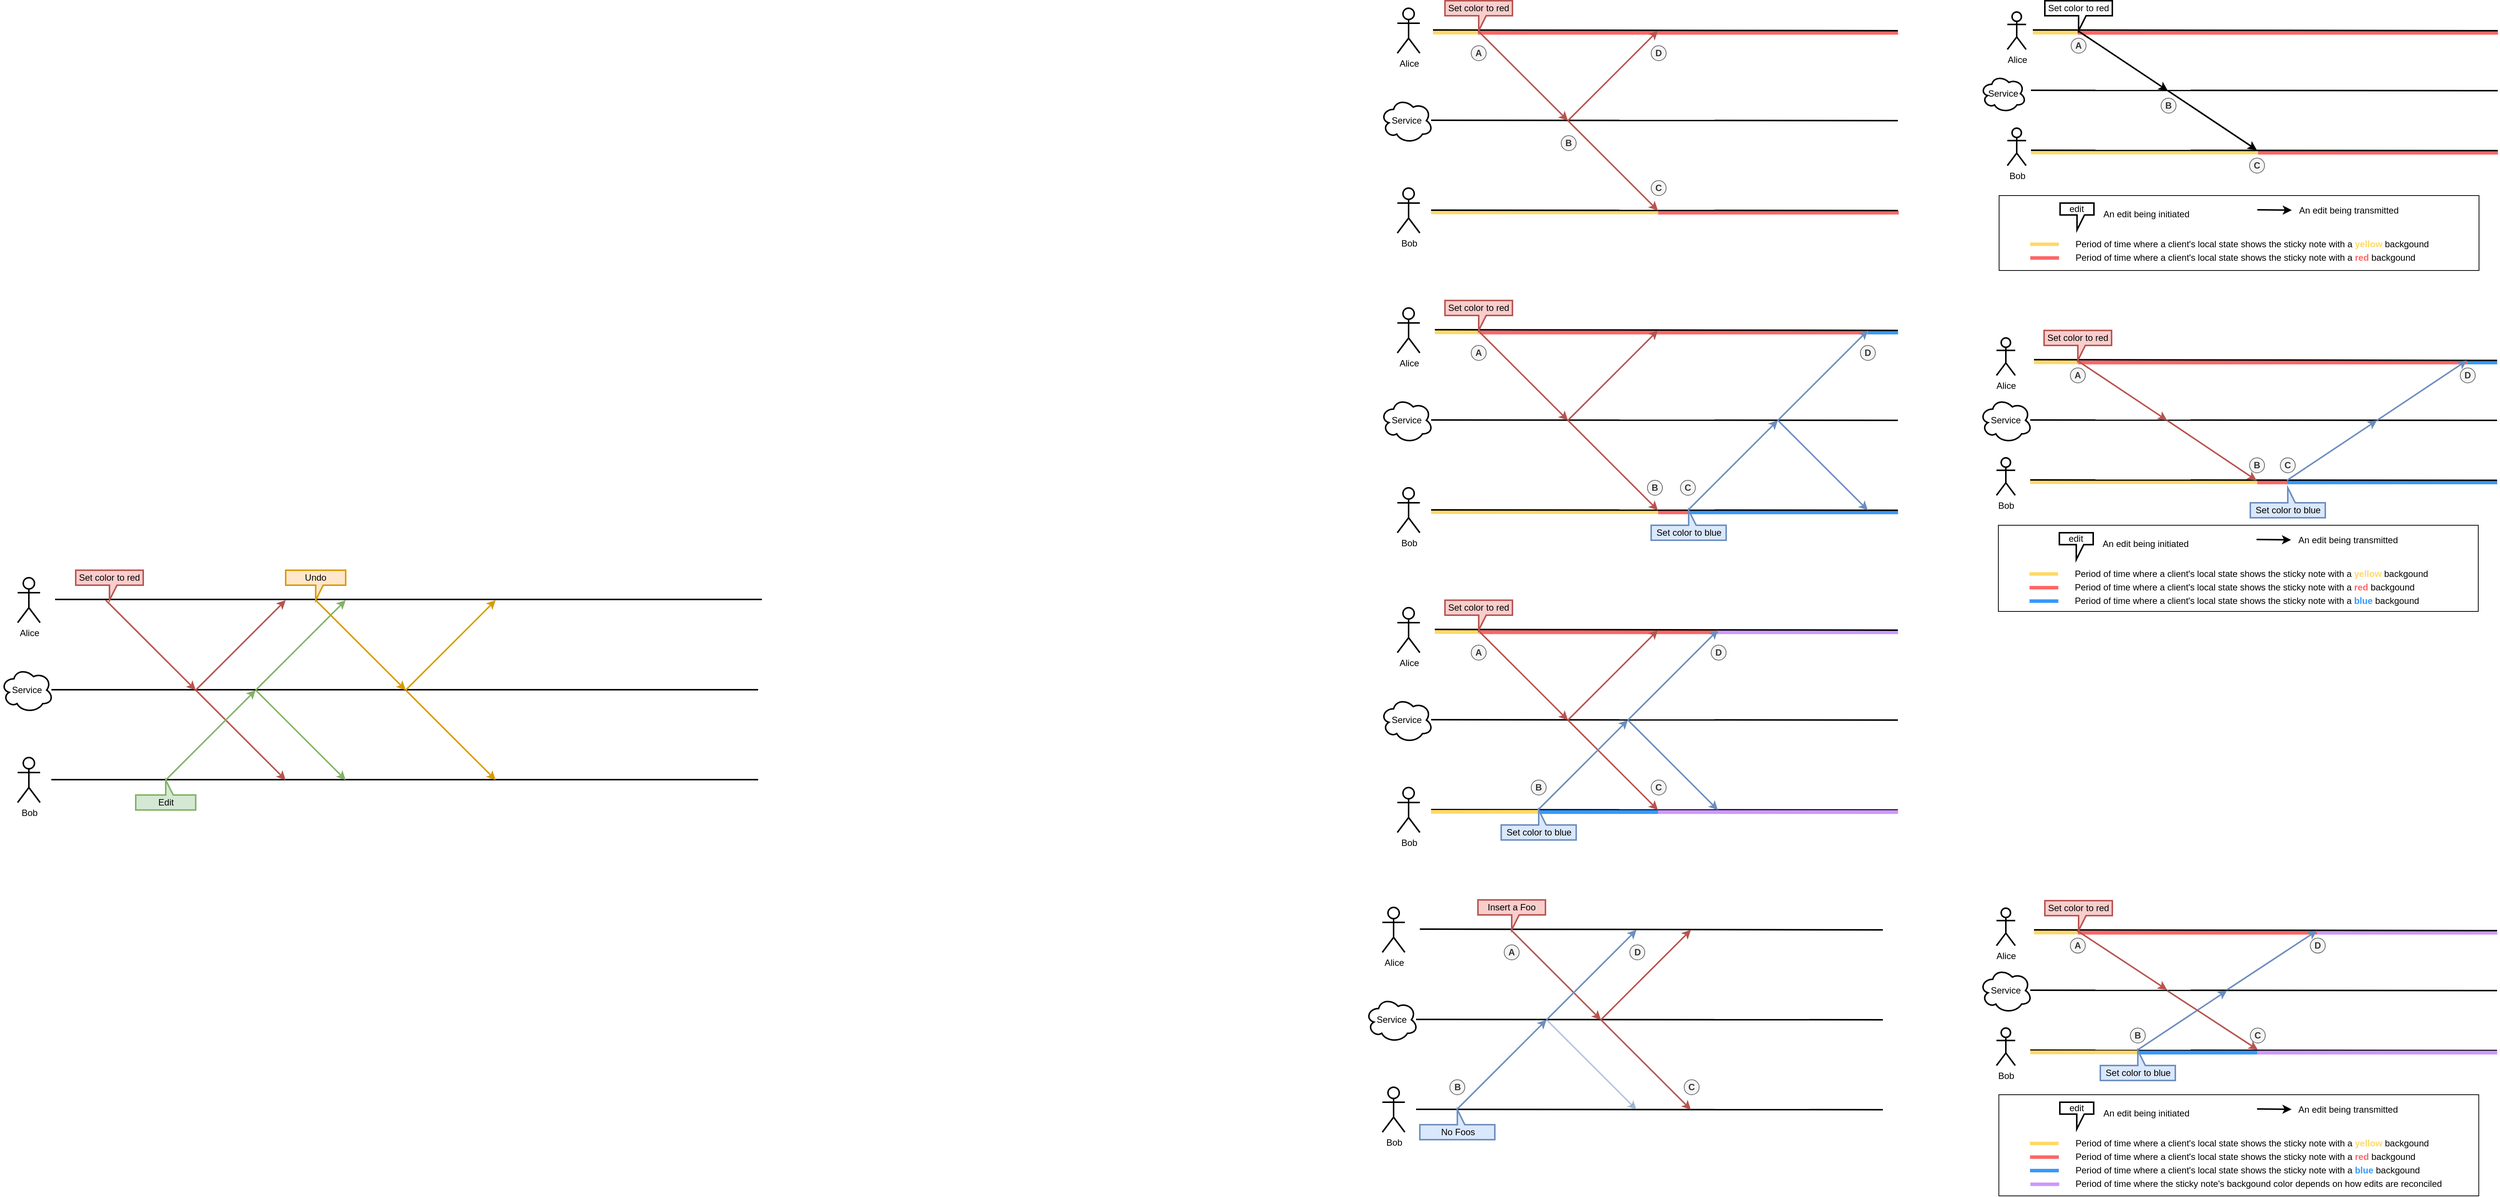 <mxfile version="23.1.5" type="device">
  <diagram id="-6H5wynXqOOyBtFPYk5a" name="Page-1">
    <mxGraphModel dx="5228" dy="1587" grid="1" gridSize="10" guides="1" tooltips="1" connect="0" arrows="0" fold="1" page="1" pageScale="1" pageWidth="827" pageHeight="1169" background="#ffffff" math="0" shadow="0">
      <root>
        <mxCell id="0" />
        <mxCell id="1" parent="0" />
        <mxCell id="ug50JPKoQ96zgBhktdCE-203" value="D" style="ellipse;whiteSpace=wrap;html=1;aspect=fixed;fontStyle=1;fillColor=#f5f5f5;fontColor=#333333;strokeColor=#666666;" vertex="1" parent="1">
          <mxGeometry x="1510" y="530" width="20" height="20" as="geometry" />
        </mxCell>
        <mxCell id="ug50JPKoQ96zgBhktdCE-271" value="B" style="ellipse;whiteSpace=wrap;html=1;aspect=fixed;fontStyle=1;fillColor=#f5f5f5;fontColor=#333333;strokeColor=#666666;" vertex="1" parent="1">
          <mxGeometry x="1229" y="650" width="20" height="20" as="geometry" />
        </mxCell>
        <mxCell id="ug50JPKoQ96zgBhktdCE-207" value="D" style="ellipse;whiteSpace=wrap;html=1;aspect=fixed;fontStyle=1;fillColor=#f5f5f5;fontColor=#333333;strokeColor=#666666;" vertex="1" parent="1">
          <mxGeometry x="1310" y="1291" width="20" height="20" as="geometry" />
        </mxCell>
        <mxCell id="ug50JPKoQ96zgBhktdCE-66" value="" style="endArrow=none;html=1;exitX=0.875;exitY=0.5;exitDx=0;exitDy=0;exitPerimeter=0;strokeWidth=2;" edge="1" parent="1">
          <mxGeometry width="50" height="50" relative="1" as="geometry">
            <mxPoint x="137.5" y="1119.5" as="sourcePoint" />
            <mxPoint x="760" y="1120" as="targetPoint" />
          </mxGeometry>
        </mxCell>
        <mxCell id="ug50JPKoQ96zgBhktdCE-137" value="" style="rounded=0;whiteSpace=wrap;html=1;fillColor=#CC99FF;strokeColor=#b85450;points=[];strokeWidth=0;" vertex="1" parent="1">
          <mxGeometry x="440" y="1120" width="320" height="5" as="geometry" />
        </mxCell>
        <mxCell id="ug50JPKoQ96zgBhktdCE-138" value="" style="rounded=0;whiteSpace=wrap;html=1;fillColor=#3399FF;strokeColor=#b85450;points=[];strokeWidth=0;" vertex="1" parent="1">
          <mxGeometry x="280" y="1120" width="160" height="5" as="geometry" />
        </mxCell>
        <mxCell id="ug50JPKoQ96zgBhktdCE-139" value="" style="rounded=0;whiteSpace=wrap;html=1;fillColor=#FFD966;strokeColor=none;points=[];" vertex="1" parent="1">
          <mxGeometry x="137.5" y="1120" width="142.5" height="5" as="geometry" />
        </mxCell>
        <mxCell id="ug50JPKoQ96zgBhktdCE-134" value="" style="rounded=0;whiteSpace=wrap;html=1;fillColor=#CC99FF;strokeColor=#b85450;points=[];strokeWidth=0;" vertex="1" parent="1">
          <mxGeometry x="520" y="880" width="240" height="5" as="geometry" />
        </mxCell>
        <mxCell id="ug50JPKoQ96zgBhktdCE-135" value="" style="rounded=0;whiteSpace=wrap;html=1;fillColor=#FF6666;strokeColor=#b85450;points=[];strokeWidth=0;" vertex="1" parent="1">
          <mxGeometry x="201" y="880" width="319" height="5" as="geometry" />
        </mxCell>
        <mxCell id="ug50JPKoQ96zgBhktdCE-136" value="" style="rounded=0;whiteSpace=wrap;html=1;fillColor=#FFD966;strokeColor=none;points=[];" vertex="1" parent="1">
          <mxGeometry x="142.5" y="880" width="60" height="5" as="geometry" />
        </mxCell>
        <mxCell id="ug50JPKoQ96zgBhktdCE-133" value="" style="rounded=0;whiteSpace=wrap;html=1;fillColor=#3399FF;strokeColor=#b85450;points=[];strokeWidth=0;" vertex="1" parent="1">
          <mxGeometry x="720" y="480" width="40" height="5" as="geometry" />
        </mxCell>
        <mxCell id="ug50JPKoQ96zgBhktdCE-132" value="" style="rounded=0;whiteSpace=wrap;html=1;fillColor=#3399FF;strokeColor=#b85450;points=[];strokeWidth=0;" vertex="1" parent="1">
          <mxGeometry x="480" y="720" width="280" height="5" as="geometry" />
        </mxCell>
        <mxCell id="ug50JPKoQ96zgBhktdCE-131" value="" style="rounded=0;whiteSpace=wrap;html=1;fillColor=#FF6666;strokeColor=#b85450;points=[];strokeWidth=0;" vertex="1" parent="1">
          <mxGeometry x="440" y="720" width="40" height="5" as="geometry" />
        </mxCell>
        <mxCell id="ug50JPKoQ96zgBhktdCE-130" value="" style="rounded=0;whiteSpace=wrap;html=1;fillColor=#FF6666;strokeColor=#b85450;points=[];strokeWidth=0;" vertex="1" parent="1">
          <mxGeometry x="201" y="480" width="519" height="5" as="geometry" />
        </mxCell>
        <mxCell id="ug50JPKoQ96zgBhktdCE-129" value="" style="rounded=0;whiteSpace=wrap;html=1;fillColor=#FFD966;strokeColor=none;points=[];" vertex="1" parent="1">
          <mxGeometry x="137.5" y="720" width="302.5" height="5" as="geometry" />
        </mxCell>
        <mxCell id="ug50JPKoQ96zgBhktdCE-128" value="" style="rounded=0;whiteSpace=wrap;html=1;fillColor=#FFD966;strokeColor=none;points=[];" vertex="1" parent="1">
          <mxGeometry x="142.5" y="480" width="60" height="5" as="geometry" />
        </mxCell>
        <mxCell id="ug50JPKoQ96zgBhktdCE-127" value="" style="rounded=0;whiteSpace=wrap;html=1;fillColor=#FF6666;strokeColor=#b85450;points=[];strokeWidth=0;" vertex="1" parent="1">
          <mxGeometry x="440" y="320" width="321" height="5" as="geometry" />
        </mxCell>
        <mxCell id="ug50JPKoQ96zgBhktdCE-126" value="" style="rounded=0;whiteSpace=wrap;html=1;fillColor=#FF6666;strokeColor=#b85450;points=[];strokeWidth=0;" vertex="1" parent="1">
          <mxGeometry x="200" y="80" width="560" height="5" as="geometry" />
        </mxCell>
        <mxCell id="ug50JPKoQ96zgBhktdCE-124" value="" style="rounded=0;whiteSpace=wrap;html=1;fillColor=#FFD966;strokeColor=none;points=[];" vertex="1" parent="1">
          <mxGeometry x="137.5" y="320" width="302.5" height="5" as="geometry" />
        </mxCell>
        <mxCell id="f7I9c9mgRk5Hl_R-Q4D1-79" value="" style="endArrow=none;html=1;strokeWidth=2;movable=1;resizable=1;rotatable=1;deletable=1;editable=1;locked=0;connectable=1;" parent="1" edge="1">
          <mxGeometry width="50" height="50" relative="1" as="geometry">
            <mxPoint x="140" y="79" as="sourcePoint" />
            <mxPoint x="760" y="80" as="targetPoint" />
          </mxGeometry>
        </mxCell>
        <mxCell id="ug50JPKoQ96zgBhktdCE-112" value="" style="rounded=0;whiteSpace=wrap;html=1;fillColor=#FFD966;strokeColor=none;points=[];" vertex="1" parent="1">
          <mxGeometry x="140" y="80" width="60" height="5" as="geometry" />
        </mxCell>
        <mxCell id="ug50JPKoQ96zgBhktdCE-21" value="&lt;div&gt;Alice&lt;/div&gt;" style="shape=umlActor;verticalLabelPosition=bottom;verticalAlign=top;html=1;outlineConnect=0;strokeWidth=2;" vertex="1" parent="1">
          <mxGeometry x="-1747.5" y="810" width="30" height="60" as="geometry" />
        </mxCell>
        <mxCell id="ug50JPKoQ96zgBhktdCE-22" value="&lt;div&gt;Bob&lt;/div&gt;" style="shape=umlActor;verticalLabelPosition=bottom;verticalAlign=top;html=1;outlineConnect=0;strokeWidth=2;" vertex="1" parent="1">
          <mxGeometry x="-1747.5" y="1050" width="30" height="60" as="geometry" />
        </mxCell>
        <mxCell id="ug50JPKoQ96zgBhktdCE-23" value="Service" style="ellipse;shape=cloud;whiteSpace=wrap;html=1;strokeWidth=2;" vertex="1" parent="1">
          <mxGeometry x="-1770" y="930" width="70" height="60" as="geometry" />
        </mxCell>
        <mxCell id="ug50JPKoQ96zgBhktdCE-24" value="" style="endArrow=none;html=1;exitX=0.875;exitY=0.5;exitDx=0;exitDy=0;exitPerimeter=0;strokeWidth=2;" edge="1" parent="1">
          <mxGeometry width="50" height="50" relative="1" as="geometry">
            <mxPoint x="-1697.5" y="839" as="sourcePoint" />
            <mxPoint x="-755" y="839" as="targetPoint" />
          </mxGeometry>
        </mxCell>
        <mxCell id="ug50JPKoQ96zgBhktdCE-25" value="" style="endArrow=none;html=1;exitX=0.875;exitY=0.5;exitDx=0;exitDy=0;exitPerimeter=0;strokeWidth=2;" edge="1" parent="1">
          <mxGeometry width="50" height="50" relative="1" as="geometry">
            <mxPoint x="-1702.5" y="959.5" as="sourcePoint" />
            <mxPoint x="-760" y="959.5" as="targetPoint" />
          </mxGeometry>
        </mxCell>
        <mxCell id="ug50JPKoQ96zgBhktdCE-26" value="Set color to red" style="shape=callout;whiteSpace=wrap;html=1;perimeter=calloutPerimeter;size=20;position=0.5;base=10;strokeWidth=2;fillColor=#f8cecc;strokeColor=#b85450;" vertex="1" parent="1">
          <mxGeometry x="-1670" y="800" width="90" height="40" as="geometry" />
        </mxCell>
        <mxCell id="ug50JPKoQ96zgBhktdCE-27" value="" style="endArrow=none;html=1;exitX=0.875;exitY=0.5;exitDx=0;exitDy=0;exitPerimeter=0;strokeWidth=2;" edge="1" parent="1">
          <mxGeometry width="50" height="50" relative="1" as="geometry">
            <mxPoint x="-1702.5" y="1079.5" as="sourcePoint" />
            <mxPoint x="-760" y="1079.5" as="targetPoint" />
          </mxGeometry>
        </mxCell>
        <mxCell id="ug50JPKoQ96zgBhktdCE-28" value="" style="shape=callout;whiteSpace=wrap;html=1;perimeter=calloutPerimeter;size=20;position=0.5;base=10;strokeWidth=2;rotation=-180;flipH=1;fillColor=#d5e8d4;strokeColor=#82b366;" vertex="1" parent="1">
          <mxGeometry x="-1590" y="1080" width="80" height="40" as="geometry" />
        </mxCell>
        <mxCell id="ug50JPKoQ96zgBhktdCE-29" value="Edit" style="text;html=1;align=center;verticalAlign=middle;resizable=0;points=[];autosize=1;strokeWidth=2;" vertex="1" parent="1">
          <mxGeometry x="-1570" y="1100" width="40" height="20" as="geometry" />
        </mxCell>
        <mxCell id="ug50JPKoQ96zgBhktdCE-30" value="Undo" style="shape=callout;whiteSpace=wrap;html=1;perimeter=calloutPerimeter;size=20;position=0.5;base=10;strokeWidth=2;fillColor=#ffe6cc;strokeColor=#d79b00;" vertex="1" parent="1">
          <mxGeometry x="-1390" y="800" width="80" height="40" as="geometry" />
        </mxCell>
        <mxCell id="ug50JPKoQ96zgBhktdCE-31" value="" style="endArrow=classic;html=1;exitX=0;exitY=0;exitDx=40;exitDy=40;exitPerimeter=0;fillColor=#ffe6cc;strokeColor=#d79b00;strokeWidth=2;" edge="1" parent="1">
          <mxGeometry width="50" height="50" relative="1" as="geometry">
            <mxPoint x="-1350" y="840" as="sourcePoint" />
            <mxPoint x="-1230" y="960" as="targetPoint" />
          </mxGeometry>
        </mxCell>
        <mxCell id="ug50JPKoQ96zgBhktdCE-32" value="" style="endArrow=classic;html=1;fillColor=#ffe6cc;strokeColor=#d79b00;strokeWidth=2;" edge="1" parent="1">
          <mxGeometry width="50" height="50" relative="1" as="geometry">
            <mxPoint x="-1230" y="960" as="sourcePoint" />
            <mxPoint x="-1110" y="840" as="targetPoint" />
          </mxGeometry>
        </mxCell>
        <mxCell id="ug50JPKoQ96zgBhktdCE-33" value="" style="endArrow=classic;html=1;exitX=0;exitY=0;exitDx=40;exitDy=40;exitPerimeter=0;fillColor=#ffe6cc;strokeColor=#d79b00;strokeWidth=2;" edge="1" parent="1">
          <mxGeometry width="50" height="50" relative="1" as="geometry">
            <mxPoint x="-1230" y="960" as="sourcePoint" />
            <mxPoint x="-1110" y="1080" as="targetPoint" />
          </mxGeometry>
        </mxCell>
        <mxCell id="ug50JPKoQ96zgBhktdCE-34" value="" style="endArrow=classic;html=1;exitX=0;exitY=0;exitDx=40;exitDy=40;exitPerimeter=0;fillColor=#f8cecc;strokeColor=#b85450;strokeWidth=2;" edge="1" parent="1">
          <mxGeometry width="50" height="50" relative="1" as="geometry">
            <mxPoint x="-1630" y="840" as="sourcePoint" />
            <mxPoint x="-1510" y="960" as="targetPoint" />
          </mxGeometry>
        </mxCell>
        <mxCell id="ug50JPKoQ96zgBhktdCE-35" value="" style="endArrow=classic;html=1;fillColor=#f8cecc;strokeColor=#b85450;strokeWidth=2;" edge="1" parent="1">
          <mxGeometry width="50" height="50" relative="1" as="geometry">
            <mxPoint x="-1510" y="960" as="sourcePoint" />
            <mxPoint x="-1390" y="840" as="targetPoint" />
          </mxGeometry>
        </mxCell>
        <mxCell id="ug50JPKoQ96zgBhktdCE-36" value="" style="endArrow=classic;html=1;exitX=0;exitY=0;exitDx=40;exitDy=40;exitPerimeter=0;fillColor=#f8cecc;strokeColor=#b85450;strokeWidth=2;" edge="1" parent="1">
          <mxGeometry width="50" height="50" relative="1" as="geometry">
            <mxPoint x="-1510" y="960" as="sourcePoint" />
            <mxPoint x="-1390" y="1080" as="targetPoint" />
          </mxGeometry>
        </mxCell>
        <mxCell id="ug50JPKoQ96zgBhktdCE-37" value="" style="endArrow=classic;html=1;fillColor=#d5e8d4;strokeColor=#82b366;strokeWidth=2;" edge="1" parent="1">
          <mxGeometry width="50" height="50" relative="1" as="geometry">
            <mxPoint x="-1550" y="1080" as="sourcePoint" />
            <mxPoint x="-1430" y="960" as="targetPoint" />
          </mxGeometry>
        </mxCell>
        <mxCell id="ug50JPKoQ96zgBhktdCE-38" value="" style="endArrow=classic;html=1;fillColor=#d5e8d4;strokeColor=#82b366;strokeWidth=2;" edge="1" parent="1">
          <mxGeometry width="50" height="50" relative="1" as="geometry">
            <mxPoint x="-1430" y="960" as="sourcePoint" />
            <mxPoint x="-1310" y="840" as="targetPoint" />
          </mxGeometry>
        </mxCell>
        <mxCell id="ug50JPKoQ96zgBhktdCE-39" value="" style="endArrow=classic;html=1;exitX=0;exitY=0;exitDx=40;exitDy=40;exitPerimeter=0;fillColor=#d5e8d4;strokeColor=#82b366;strokeWidth=2;" edge="1" parent="1">
          <mxGeometry width="50" height="50" relative="1" as="geometry">
            <mxPoint x="-1430" y="960" as="sourcePoint" />
            <mxPoint x="-1310" y="1080" as="targetPoint" />
          </mxGeometry>
        </mxCell>
        <mxCell id="f7I9c9mgRk5Hl_R-Q4D1-76" value="&lt;div&gt;Alice&lt;/div&gt;" style="shape=umlActor;verticalLabelPosition=bottom;verticalAlign=top;html=1;outlineConnect=0;strokeWidth=2;" parent="1" vertex="1">
          <mxGeometry x="92.5" y="50" width="30" height="60" as="geometry" />
        </mxCell>
        <mxCell id="f7I9c9mgRk5Hl_R-Q4D1-77" value="&lt;div&gt;Bob&lt;/div&gt;" style="shape=umlActor;verticalLabelPosition=bottom;verticalAlign=top;html=1;outlineConnect=0;strokeWidth=2;" parent="1" vertex="1">
          <mxGeometry x="92.5" y="290" width="30" height="60" as="geometry" />
        </mxCell>
        <mxCell id="f7I9c9mgRk5Hl_R-Q4D1-78" value="Service" style="ellipse;shape=cloud;whiteSpace=wrap;html=1;strokeWidth=2;" parent="1" vertex="1">
          <mxGeometry x="70" y="170" width="70" height="60" as="geometry" />
        </mxCell>
        <mxCell id="f7I9c9mgRk5Hl_R-Q4D1-80" value="" style="endArrow=none;html=1;exitX=0.875;exitY=0.5;exitDx=0;exitDy=0;exitPerimeter=0;strokeWidth=2;" parent="1" edge="1">
          <mxGeometry width="50" height="50" relative="1" as="geometry">
            <mxPoint x="137.5" y="199.5" as="sourcePoint" />
            <mxPoint x="760" y="200" as="targetPoint" />
          </mxGeometry>
        </mxCell>
        <mxCell id="f7I9c9mgRk5Hl_R-Q4D1-81" value="Set color to red" style="shape=callout;whiteSpace=wrap;html=1;perimeter=calloutPerimeter;size=20;position=0.5;base=10;strokeWidth=2;fillColor=#f8cecc;strokeColor=#b85450;" parent="1" vertex="1">
          <mxGeometry x="156" y="40" width="90" height="40" as="geometry" />
        </mxCell>
        <mxCell id="f7I9c9mgRk5Hl_R-Q4D1-82" value="" style="endArrow=none;html=1;exitX=0.875;exitY=0.5;exitDx=0;exitDy=0;exitPerimeter=0;strokeWidth=2;" parent="1" edge="1">
          <mxGeometry width="50" height="50" relative="1" as="geometry">
            <mxPoint x="137.5" y="319.5" as="sourcePoint" />
            <mxPoint x="760" y="320" as="targetPoint" />
          </mxGeometry>
        </mxCell>
        <mxCell id="f7I9c9mgRk5Hl_R-Q4D1-90" value="" style="endArrow=classic;html=1;exitX=0;exitY=0;exitDx=40;exitDy=40;exitPerimeter=0;fillColor=#f8cecc;strokeColor=#b85450;strokeWidth=2;" parent="1" edge="1">
          <mxGeometry width="50" height="50" relative="1" as="geometry">
            <mxPoint x="200" y="80" as="sourcePoint" />
            <mxPoint x="320" y="200" as="targetPoint" />
          </mxGeometry>
        </mxCell>
        <mxCell id="ug50JPKoQ96zgBhktdCE-40" value="" style="endArrow=classic;html=1;exitX=0;exitY=0;exitDx=40;exitDy=40;exitPerimeter=0;fillColor=#f8cecc;strokeColor=#b85450;strokeWidth=2;" edge="1" parent="1">
          <mxGeometry width="50" height="50" relative="1" as="geometry">
            <mxPoint x="320" y="200" as="sourcePoint" />
            <mxPoint x="440" y="320" as="targetPoint" />
          </mxGeometry>
        </mxCell>
        <mxCell id="ug50JPKoQ96zgBhktdCE-42" value="&lt;div&gt;Alice&lt;/div&gt;" style="shape=umlActor;verticalLabelPosition=bottom;verticalAlign=top;html=1;outlineConnect=0;strokeWidth=2;" vertex="1" parent="1">
          <mxGeometry x="92.5" y="450" width="30" height="60" as="geometry" />
        </mxCell>
        <mxCell id="ug50JPKoQ96zgBhktdCE-43" value="&lt;div&gt;Bob&lt;/div&gt;" style="shape=umlActor;verticalLabelPosition=bottom;verticalAlign=top;html=1;outlineConnect=0;strokeWidth=2;" vertex="1" parent="1">
          <mxGeometry x="92.5" y="690" width="30" height="60" as="geometry" />
        </mxCell>
        <mxCell id="ug50JPKoQ96zgBhktdCE-44" value="Service" style="ellipse;shape=cloud;whiteSpace=wrap;html=1;strokeWidth=2;" vertex="1" parent="1">
          <mxGeometry x="70" y="570" width="70" height="60" as="geometry" />
        </mxCell>
        <mxCell id="ug50JPKoQ96zgBhktdCE-45" value="" style="endArrow=none;html=1;exitX=0.875;exitY=0.5;exitDx=0;exitDy=0;exitPerimeter=0;strokeWidth=2;" edge="1" parent="1">
          <mxGeometry width="50" height="50" relative="1" as="geometry">
            <mxPoint x="142.5" y="479" as="sourcePoint" />
            <mxPoint x="760" y="480" as="targetPoint" />
          </mxGeometry>
        </mxCell>
        <mxCell id="ug50JPKoQ96zgBhktdCE-46" value="" style="endArrow=none;html=1;exitX=0.875;exitY=0.5;exitDx=0;exitDy=0;exitPerimeter=0;strokeWidth=2;" edge="1" parent="1">
          <mxGeometry width="50" height="50" relative="1" as="geometry">
            <mxPoint x="137.5" y="599.5" as="sourcePoint" />
            <mxPoint x="760" y="600" as="targetPoint" />
          </mxGeometry>
        </mxCell>
        <mxCell id="ug50JPKoQ96zgBhktdCE-47" value="Set color to red" style="shape=callout;whiteSpace=wrap;html=1;perimeter=calloutPerimeter;size=20;position=0.5;base=10;strokeWidth=2;fillColor=#f8cecc;strokeColor=#b85450;" vertex="1" parent="1">
          <mxGeometry x="156" y="440" width="90" height="40" as="geometry" />
        </mxCell>
        <mxCell id="ug50JPKoQ96zgBhktdCE-48" value="" style="endArrow=none;html=1;exitX=0.875;exitY=0.5;exitDx=0;exitDy=0;exitPerimeter=0;strokeWidth=2;" edge="1" parent="1">
          <mxGeometry width="50" height="50" relative="1" as="geometry">
            <mxPoint x="137.5" y="719.5" as="sourcePoint" />
            <mxPoint x="760" y="720" as="targetPoint" />
          </mxGeometry>
        </mxCell>
        <mxCell id="ug50JPKoQ96zgBhktdCE-49" value="" style="endArrow=classic;html=1;exitX=0;exitY=0;exitDx=40;exitDy=40;exitPerimeter=0;fillColor=#f8cecc;strokeColor=#b85450;strokeWidth=2;" edge="1" parent="1">
          <mxGeometry width="50" height="50" relative="1" as="geometry">
            <mxPoint x="200" y="480" as="sourcePoint" />
            <mxPoint x="320" y="600" as="targetPoint" />
          </mxGeometry>
        </mxCell>
        <mxCell id="ug50JPKoQ96zgBhktdCE-50" value="" style="endArrow=classic;html=1;exitX=0;exitY=0;exitDx=40;exitDy=40;exitPerimeter=0;fillColor=#f8cecc;strokeColor=#b85450;strokeWidth=2;" edge="1" parent="1">
          <mxGeometry width="50" height="50" relative="1" as="geometry">
            <mxPoint x="320" y="600" as="sourcePoint" />
            <mxPoint x="440" y="720" as="targetPoint" />
          </mxGeometry>
        </mxCell>
        <mxCell id="ug50JPKoQ96zgBhktdCE-56" value="" style="endArrow=classic;html=1;fillColor=#dae8fc;strokeColor=#6c8ebf;strokeWidth=2;" edge="1" parent="1">
          <mxGeometry width="50" height="50" relative="1" as="geometry">
            <mxPoint x="480" y="720" as="sourcePoint" />
            <mxPoint x="600" y="600" as="targetPoint" />
          </mxGeometry>
        </mxCell>
        <mxCell id="ug50JPKoQ96zgBhktdCE-57" value="" style="endArrow=classic;html=1;fillColor=#dae8fc;strokeColor=#6c8ebf;strokeWidth=2;" edge="1" parent="1">
          <mxGeometry width="50" height="50" relative="1" as="geometry">
            <mxPoint x="600" y="600" as="sourcePoint" />
            <mxPoint x="720" y="480" as="targetPoint" />
          </mxGeometry>
        </mxCell>
        <mxCell id="ug50JPKoQ96zgBhktdCE-54" value="" style="shape=callout;whiteSpace=wrap;html=1;perimeter=calloutPerimeter;size=20;position=0.5;base=10;strokeWidth=2;rotation=-180;flipH=1;fillColor=#dae8fc;strokeColor=#6c8ebf;" vertex="1" parent="1">
          <mxGeometry x="431" y="720" width="100" height="40" as="geometry" />
        </mxCell>
        <mxCell id="ug50JPKoQ96zgBhktdCE-55" value="Set color to blue" style="text;html=1;align=center;verticalAlign=middle;resizable=0;points=[];autosize=1;strokeWidth=2;" vertex="1" parent="1">
          <mxGeometry x="426" y="735" width="110" height="30" as="geometry" />
        </mxCell>
        <mxCell id="ug50JPKoQ96zgBhktdCE-60" value="&lt;div&gt;Alice&lt;/div&gt;" style="shape=umlActor;verticalLabelPosition=bottom;verticalAlign=top;html=1;outlineConnect=0;strokeWidth=2;" vertex="1" parent="1">
          <mxGeometry x="92.5" y="850" width="30" height="60" as="geometry" />
        </mxCell>
        <mxCell id="ug50JPKoQ96zgBhktdCE-61" value="&lt;div&gt;Bob&lt;/div&gt;" style="shape=umlActor;verticalLabelPosition=bottom;verticalAlign=top;html=1;outlineConnect=0;strokeWidth=2;" vertex="1" parent="1">
          <mxGeometry x="92.5" y="1090" width="30" height="60" as="geometry" />
        </mxCell>
        <mxCell id="ug50JPKoQ96zgBhktdCE-62" value="Service" style="ellipse;shape=cloud;whiteSpace=wrap;html=1;strokeWidth=2;" vertex="1" parent="1">
          <mxGeometry x="70" y="970" width="70" height="60" as="geometry" />
        </mxCell>
        <mxCell id="ug50JPKoQ96zgBhktdCE-63" value="" style="endArrow=none;html=1;exitX=0.875;exitY=0.5;exitDx=0;exitDy=0;exitPerimeter=0;strokeWidth=2;" edge="1" parent="1">
          <mxGeometry width="50" height="50" relative="1" as="geometry">
            <mxPoint x="142.5" y="879" as="sourcePoint" />
            <mxPoint x="760" y="880" as="targetPoint" />
          </mxGeometry>
        </mxCell>
        <mxCell id="ug50JPKoQ96zgBhktdCE-64" value="" style="endArrow=none;html=1;exitX=0.875;exitY=0.5;exitDx=0;exitDy=0;exitPerimeter=0;strokeWidth=2;" edge="1" parent="1">
          <mxGeometry width="50" height="50" relative="1" as="geometry">
            <mxPoint x="137.5" y="999.5" as="sourcePoint" />
            <mxPoint x="760" y="1000" as="targetPoint" />
          </mxGeometry>
        </mxCell>
        <mxCell id="ug50JPKoQ96zgBhktdCE-65" value="Set color to red" style="shape=callout;whiteSpace=wrap;html=1;perimeter=calloutPerimeter;size=20;position=0.5;base=10;strokeWidth=2;fillColor=#f8cecc;strokeColor=#b85450;" vertex="1" parent="1">
          <mxGeometry x="156" y="840" width="90" height="40" as="geometry" />
        </mxCell>
        <mxCell id="ug50JPKoQ96zgBhktdCE-67" value="" style="endArrow=classic;html=1;exitX=0;exitY=0;exitDx=40;exitDy=40;exitPerimeter=0;fillColor=#f8cecc;strokeColor=#b85450;strokeWidth=2;" edge="1" parent="1">
          <mxGeometry width="50" height="50" relative="1" as="geometry">
            <mxPoint x="200" y="880" as="sourcePoint" />
            <mxPoint x="320" y="1000" as="targetPoint" />
          </mxGeometry>
        </mxCell>
        <mxCell id="ug50JPKoQ96zgBhktdCE-68" value="" style="endArrow=classic;html=1;exitX=0;exitY=0;exitDx=40;exitDy=40;exitPerimeter=0;fillColor=#f8cecc;strokeColor=#b85450;strokeWidth=2;" edge="1" parent="1">
          <mxGeometry width="50" height="50" relative="1" as="geometry">
            <mxPoint x="320" y="1000" as="sourcePoint" />
            <mxPoint x="440" y="1120" as="targetPoint" />
          </mxGeometry>
        </mxCell>
        <mxCell id="ug50JPKoQ96zgBhktdCE-69" value="" style="endArrow=classic;html=1;fillColor=#dae8fc;strokeColor=#6c8ebf;strokeWidth=2;" edge="1" parent="1">
          <mxGeometry width="50" height="50" relative="1" as="geometry">
            <mxPoint x="280" y="1120" as="sourcePoint" />
            <mxPoint x="400" y="1000" as="targetPoint" />
          </mxGeometry>
        </mxCell>
        <mxCell id="ug50JPKoQ96zgBhktdCE-70" value="" style="endArrow=classic;html=1;fillColor=#dae8fc;strokeColor=#6c8ebf;strokeWidth=2;" edge="1" parent="1">
          <mxGeometry width="50" height="50" relative="1" as="geometry">
            <mxPoint x="400" y="1000" as="sourcePoint" />
            <mxPoint x="520" y="880" as="targetPoint" />
          </mxGeometry>
        </mxCell>
        <mxCell id="ug50JPKoQ96zgBhktdCE-71" value="" style="shape=callout;whiteSpace=wrap;html=1;perimeter=calloutPerimeter;size=20;position=0.5;base=10;strokeWidth=2;rotation=-180;flipH=1;fillColor=#dae8fc;strokeColor=#6c8ebf;" vertex="1" parent="1">
          <mxGeometry x="231" y="1120" width="100" height="40" as="geometry" />
        </mxCell>
        <mxCell id="ug50JPKoQ96zgBhktdCE-72" value="Set color to blue" style="text;html=1;align=center;verticalAlign=middle;resizable=0;points=[];autosize=1;strokeWidth=2;" vertex="1" parent="1">
          <mxGeometry x="226" y="1135" width="110" height="30" as="geometry" />
        </mxCell>
        <mxCell id="ug50JPKoQ96zgBhktdCE-73" value="" style="endArrow=classic;html=1;fillColor=#f8cecc;strokeColor=#b85450;strokeWidth=2;" edge="1" parent="1">
          <mxGeometry width="50" height="50" relative="1" as="geometry">
            <mxPoint x="320" y="200" as="sourcePoint" />
            <mxPoint x="440" y="80" as="targetPoint" />
          </mxGeometry>
        </mxCell>
        <mxCell id="ug50JPKoQ96zgBhktdCE-74" value="" style="endArrow=classic;html=1;fillColor=#f8cecc;strokeColor=#b85450;strokeWidth=2;" edge="1" parent="1">
          <mxGeometry width="50" height="50" relative="1" as="geometry">
            <mxPoint x="320" y="600" as="sourcePoint" />
            <mxPoint x="440" y="480" as="targetPoint" />
          </mxGeometry>
        </mxCell>
        <mxCell id="ug50JPKoQ96zgBhktdCE-75" value="" style="endArrow=classic;html=1;exitX=0;exitY=0;exitDx=40;exitDy=40;exitPerimeter=0;fillColor=#dae8fc;strokeColor=#6c8ebf;strokeWidth=2;" edge="1" parent="1">
          <mxGeometry width="50" height="50" relative="1" as="geometry">
            <mxPoint x="600" y="600" as="sourcePoint" />
            <mxPoint x="720" y="720" as="targetPoint" />
          </mxGeometry>
        </mxCell>
        <mxCell id="ug50JPKoQ96zgBhktdCE-76" value="" style="endArrow=classic;html=1;exitX=0;exitY=0;exitDx=40;exitDy=40;exitPerimeter=0;fillColor=#dae8fc;strokeColor=#6c8ebf;strokeWidth=2;" edge="1" parent="1">
          <mxGeometry width="50" height="50" relative="1" as="geometry">
            <mxPoint x="400" y="1000" as="sourcePoint" />
            <mxPoint x="520" y="1120" as="targetPoint" />
          </mxGeometry>
        </mxCell>
        <mxCell id="ug50JPKoQ96zgBhktdCE-77" value="" style="endArrow=classic;html=1;fillColor=#f8cecc;strokeColor=#b85450;strokeWidth=2;" edge="1" parent="1">
          <mxGeometry width="50" height="50" relative="1" as="geometry">
            <mxPoint x="320" y="1000" as="sourcePoint" />
            <mxPoint x="440" y="880" as="targetPoint" />
          </mxGeometry>
        </mxCell>
        <mxCell id="ug50JPKoQ96zgBhktdCE-78" value="A" style="ellipse;whiteSpace=wrap;html=1;aspect=fixed;fontStyle=1;fillColor=#f5f5f5;fontColor=#333333;strokeColor=#666666;" vertex="1" parent="1">
          <mxGeometry x="191" y="100" width="20" height="20" as="geometry" />
        </mxCell>
        <mxCell id="ug50JPKoQ96zgBhktdCE-80" value="B" style="ellipse;whiteSpace=wrap;html=1;aspect=fixed;fontStyle=1;fillColor=#f5f5f5;fontColor=#333333;strokeColor=#666666;" vertex="1" parent="1">
          <mxGeometry x="311" y="220" width="20" height="20" as="geometry" />
        </mxCell>
        <mxCell id="ug50JPKoQ96zgBhktdCE-81" value="C" style="ellipse;whiteSpace=wrap;html=1;aspect=fixed;fontStyle=1;fillColor=#f5f5f5;fontColor=#333333;strokeColor=#666666;" vertex="1" parent="1">
          <mxGeometry x="431" y="280" width="20" height="20" as="geometry" />
        </mxCell>
        <mxCell id="ug50JPKoQ96zgBhktdCE-82" value="D" style="ellipse;whiteSpace=wrap;html=1;aspect=fixed;fontStyle=1;fillColor=#f5f5f5;fontColor=#333333;strokeColor=#666666;" vertex="1" parent="1">
          <mxGeometry x="431" y="100" width="20" height="20" as="geometry" />
        </mxCell>
        <mxCell id="ug50JPKoQ96zgBhktdCE-83" value="A" style="ellipse;whiteSpace=wrap;html=1;aspect=fixed;fontStyle=1;fillColor=#f5f5f5;fontColor=#333333;strokeColor=#666666;" vertex="1" parent="1">
          <mxGeometry x="191" y="500" width="20" height="20" as="geometry" />
        </mxCell>
        <mxCell id="ug50JPKoQ96zgBhktdCE-84" value="B" style="ellipse;whiteSpace=wrap;html=1;aspect=fixed;fontStyle=1;fillColor=#f5f5f5;fontColor=#333333;strokeColor=#666666;" vertex="1" parent="1">
          <mxGeometry x="426" y="680" width="20" height="20" as="geometry" />
        </mxCell>
        <mxCell id="ug50JPKoQ96zgBhktdCE-86" value="C" style="ellipse;whiteSpace=wrap;html=1;aspect=fixed;fontStyle=1;fillColor=#f5f5f5;fontColor=#333333;strokeColor=#666666;" vertex="1" parent="1">
          <mxGeometry x="470" y="680" width="20" height="20" as="geometry" />
        </mxCell>
        <mxCell id="ug50JPKoQ96zgBhktdCE-87" value="D" style="ellipse;whiteSpace=wrap;html=1;aspect=fixed;fontStyle=1;fillColor=#f5f5f5;fontColor=#333333;strokeColor=#666666;" vertex="1" parent="1">
          <mxGeometry x="710" y="500" width="20" height="20" as="geometry" />
        </mxCell>
        <mxCell id="ug50JPKoQ96zgBhktdCE-88" value="A" style="ellipse;whiteSpace=wrap;html=1;aspect=fixed;fontStyle=1;fillColor=#f5f5f5;fontColor=#333333;strokeColor=#666666;" vertex="1" parent="1">
          <mxGeometry x="191" y="900" width="20" height="20" as="geometry" />
        </mxCell>
        <mxCell id="ug50JPKoQ96zgBhktdCE-89" value="B" style="ellipse;whiteSpace=wrap;html=1;aspect=fixed;fontStyle=1;fillColor=#f5f5f5;fontColor=#333333;strokeColor=#666666;" vertex="1" parent="1">
          <mxGeometry x="271" y="1080" width="20" height="20" as="geometry" />
        </mxCell>
        <mxCell id="ug50JPKoQ96zgBhktdCE-90" value="C" style="ellipse;whiteSpace=wrap;html=1;aspect=fixed;fontStyle=1;fillColor=#f5f5f5;fontColor=#333333;strokeColor=#666666;" vertex="1" parent="1">
          <mxGeometry x="431" y="1080" width="20" height="20" as="geometry" />
        </mxCell>
        <mxCell id="ug50JPKoQ96zgBhktdCE-91" value="D" style="ellipse;whiteSpace=wrap;html=1;aspect=fixed;fontStyle=1;fillColor=#f5f5f5;fontColor=#333333;strokeColor=#666666;" vertex="1" parent="1">
          <mxGeometry x="511" y="900" width="20" height="20" as="geometry" />
        </mxCell>
        <mxCell id="ug50JPKoQ96zgBhktdCE-93" value="&lt;div&gt;Alice&lt;/div&gt;" style="shape=umlActor;verticalLabelPosition=bottom;verticalAlign=top;html=1;outlineConnect=0;strokeWidth=2;" vertex="1" parent="1">
          <mxGeometry x="72.5" y="1250" width="30" height="60" as="geometry" />
        </mxCell>
        <mxCell id="ug50JPKoQ96zgBhktdCE-94" value="&lt;div&gt;Bob&lt;/div&gt;" style="shape=umlActor;verticalLabelPosition=bottom;verticalAlign=top;html=1;outlineConnect=0;strokeWidth=2;" vertex="1" parent="1">
          <mxGeometry x="72.5" y="1490" width="30" height="60" as="geometry" />
        </mxCell>
        <mxCell id="ug50JPKoQ96zgBhktdCE-95" value="Service" style="ellipse;shape=cloud;whiteSpace=wrap;html=1;strokeWidth=2;" vertex="1" parent="1">
          <mxGeometry x="50" y="1370" width="70" height="60" as="geometry" />
        </mxCell>
        <mxCell id="ug50JPKoQ96zgBhktdCE-96" value="" style="endArrow=none;html=1;exitX=0.875;exitY=0.5;exitDx=0;exitDy=0;exitPerimeter=0;strokeWidth=2;" edge="1" parent="1">
          <mxGeometry width="50" height="50" relative="1" as="geometry">
            <mxPoint x="122.5" y="1279" as="sourcePoint" />
            <mxPoint x="740" y="1280" as="targetPoint" />
          </mxGeometry>
        </mxCell>
        <mxCell id="ug50JPKoQ96zgBhktdCE-97" value="" style="endArrow=none;html=1;exitX=0.875;exitY=0.5;exitDx=0;exitDy=0;exitPerimeter=0;strokeWidth=2;" edge="1" parent="1">
          <mxGeometry width="50" height="50" relative="1" as="geometry">
            <mxPoint x="117.5" y="1399.5" as="sourcePoint" />
            <mxPoint x="740" y="1400" as="targetPoint" />
          </mxGeometry>
        </mxCell>
        <mxCell id="ug50JPKoQ96zgBhktdCE-98" value="Insert a Foo" style="shape=callout;whiteSpace=wrap;html=1;perimeter=calloutPerimeter;size=20;position=0.5;base=10;strokeWidth=2;fillColor=#f8cecc;strokeColor=#b85450;" vertex="1" parent="1">
          <mxGeometry x="200" y="1240" width="90" height="40" as="geometry" />
        </mxCell>
        <mxCell id="ug50JPKoQ96zgBhktdCE-99" value="" style="endArrow=none;html=1;exitX=0.875;exitY=0.5;exitDx=0;exitDy=0;exitPerimeter=0;strokeWidth=2;" edge="1" parent="1">
          <mxGeometry width="50" height="50" relative="1" as="geometry">
            <mxPoint x="117.5" y="1519.5" as="sourcePoint" />
            <mxPoint x="740" y="1520" as="targetPoint" />
          </mxGeometry>
        </mxCell>
        <mxCell id="ug50JPKoQ96zgBhktdCE-100" value="" style="endArrow=classic;html=1;exitX=0;exitY=0;exitDx=40;exitDy=40;exitPerimeter=0;fillColor=#f8cecc;strokeColor=#b85450;strokeWidth=2;" edge="1" parent="1">
          <mxGeometry width="50" height="50" relative="1" as="geometry">
            <mxPoint x="244" y="1280" as="sourcePoint" />
            <mxPoint x="364" y="1400" as="targetPoint" />
          </mxGeometry>
        </mxCell>
        <mxCell id="ug50JPKoQ96zgBhktdCE-101" value="" style="endArrow=classic;html=1;exitX=0;exitY=0;exitDx=40;exitDy=40;exitPerimeter=0;fillColor=#f8cecc;strokeColor=#b85450;strokeWidth=2;" edge="1" parent="1">
          <mxGeometry width="50" height="50" relative="1" as="geometry">
            <mxPoint x="364" y="1400" as="sourcePoint" />
            <mxPoint x="484" y="1520" as="targetPoint" />
          </mxGeometry>
        </mxCell>
        <mxCell id="ug50JPKoQ96zgBhktdCE-102" value="" style="endArrow=classic;html=1;fillColor=#dae8fc;strokeColor=#6c8ebf;strokeWidth=2;" edge="1" parent="1">
          <mxGeometry width="50" height="50" relative="1" as="geometry">
            <mxPoint x="171.5" y="1520" as="sourcePoint" />
            <mxPoint x="291.5" y="1400" as="targetPoint" />
          </mxGeometry>
        </mxCell>
        <mxCell id="ug50JPKoQ96zgBhktdCE-103" value="" style="endArrow=classic;html=1;fillColor=#dae8fc;strokeColor=#6c8ebf;strokeWidth=2;" edge="1" parent="1">
          <mxGeometry width="50" height="50" relative="1" as="geometry">
            <mxPoint x="291.5" y="1400" as="sourcePoint" />
            <mxPoint x="411.5" y="1280" as="targetPoint" />
          </mxGeometry>
        </mxCell>
        <mxCell id="ug50JPKoQ96zgBhktdCE-104" value="" style="shape=callout;whiteSpace=wrap;html=1;perimeter=calloutPerimeter;size=20;position=0.5;base=10;strokeWidth=2;rotation=-180;flipH=1;fillColor=#dae8fc;strokeColor=#6c8ebf;" vertex="1" parent="1">
          <mxGeometry x="122.5" y="1520" width="100" height="40" as="geometry" />
        </mxCell>
        <mxCell id="ug50JPKoQ96zgBhktdCE-105" value="No Foos" style="text;html=1;align=center;verticalAlign=middle;resizable=0;points=[];autosize=1;strokeWidth=2;" vertex="1" parent="1">
          <mxGeometry x="137.5" y="1535" width="70" height="30" as="geometry" />
        </mxCell>
        <mxCell id="ug50JPKoQ96zgBhktdCE-106" value="" style="endArrow=classic;html=1;exitX=0;exitY=0;exitDx=40;exitDy=40;exitPerimeter=0;fillColor=#dae8fc;strokeColor=#6c8ebf;strokeWidth=2;opacity=50;" edge="1" parent="1">
          <mxGeometry width="50" height="50" relative="1" as="geometry">
            <mxPoint x="291.5" y="1400" as="sourcePoint" />
            <mxPoint x="411.5" y="1520" as="targetPoint" />
          </mxGeometry>
        </mxCell>
        <mxCell id="ug50JPKoQ96zgBhktdCE-107" value="" style="endArrow=classic;html=1;fillColor=#f8cecc;strokeColor=#b85450;strokeWidth=2;" edge="1" parent="1">
          <mxGeometry width="50" height="50" relative="1" as="geometry">
            <mxPoint x="364" y="1400" as="sourcePoint" />
            <mxPoint x="484" y="1280" as="targetPoint" />
          </mxGeometry>
        </mxCell>
        <mxCell id="ug50JPKoQ96zgBhktdCE-108" value="A" style="ellipse;whiteSpace=wrap;html=1;aspect=fixed;fontStyle=1;fillColor=#f5f5f5;fontColor=#333333;strokeColor=#666666;" vertex="1" parent="1">
          <mxGeometry x="235" y="1300" width="20" height="20" as="geometry" />
        </mxCell>
        <mxCell id="ug50JPKoQ96zgBhktdCE-109" value="B" style="ellipse;whiteSpace=wrap;html=1;aspect=fixed;fontStyle=1;fillColor=#f5f5f5;fontColor=#333333;strokeColor=#666666;" vertex="1" parent="1">
          <mxGeometry x="162.5" y="1480" width="20" height="20" as="geometry" />
        </mxCell>
        <mxCell id="ug50JPKoQ96zgBhktdCE-110" value="C" style="ellipse;whiteSpace=wrap;html=1;aspect=fixed;fontStyle=1;fillColor=#f5f5f5;fontColor=#333333;strokeColor=#666666;" vertex="1" parent="1">
          <mxGeometry x="475" y="1480" width="20" height="20" as="geometry" />
        </mxCell>
        <mxCell id="ug50JPKoQ96zgBhktdCE-111" value="D" style="ellipse;whiteSpace=wrap;html=1;aspect=fixed;fontStyle=1;fillColor=#f5f5f5;fontColor=#333333;strokeColor=#666666;" vertex="1" parent="1">
          <mxGeometry x="402.5" y="1300" width="20" height="20" as="geometry" />
        </mxCell>
        <mxCell id="ug50JPKoQ96zgBhktdCE-153" value="" style="rounded=0;whiteSpace=wrap;html=1;fillColor=#FF6666;strokeColor=#b85450;points=[];strokeWidth=0;" vertex="1" parent="1">
          <mxGeometry x="1240" y="240" width="320" height="5" as="geometry" />
        </mxCell>
        <mxCell id="ug50JPKoQ96zgBhktdCE-154" value="" style="rounded=0;whiteSpace=wrap;html=1;fillColor=#FF6666;strokeColor=#b85450;points=[];strokeWidth=0;" vertex="1" parent="1">
          <mxGeometry x="1000" y="80" width="560" height="5" as="geometry" />
        </mxCell>
        <mxCell id="ug50JPKoQ96zgBhktdCE-155" value="" style="rounded=0;whiteSpace=wrap;html=1;fillColor=#FFD966;strokeColor=none;points=[];" vertex="1" parent="1">
          <mxGeometry x="937.5" y="240" width="302.5" height="5" as="geometry" />
        </mxCell>
        <mxCell id="ug50JPKoQ96zgBhktdCE-156" value="" style="endArrow=none;html=1;strokeWidth=2;movable=1;resizable=1;rotatable=1;deletable=1;editable=1;locked=0;connectable=1;" edge="1" parent="1">
          <mxGeometry width="50" height="50" relative="1" as="geometry">
            <mxPoint x="940" y="79" as="sourcePoint" />
            <mxPoint x="1560" y="80" as="targetPoint" />
          </mxGeometry>
        </mxCell>
        <mxCell id="ug50JPKoQ96zgBhktdCE-157" value="" style="rounded=0;whiteSpace=wrap;html=1;fillColor=#FFD966;strokeColor=none;points=[];" vertex="1" parent="1">
          <mxGeometry x="940" y="80" width="60" height="5" as="geometry" />
        </mxCell>
        <mxCell id="ug50JPKoQ96zgBhktdCE-158" value="&lt;div&gt;Alice&lt;/div&gt;" style="shape=umlActor;verticalLabelPosition=bottom;verticalAlign=top;html=1;outlineConnect=0;strokeWidth=2;aspect=fixed;" vertex="1" parent="1">
          <mxGeometry x="906" y="55" width="25" height="50" as="geometry" />
        </mxCell>
        <mxCell id="ug50JPKoQ96zgBhktdCE-159" value="&lt;div&gt;Bob&lt;/div&gt;" style="shape=umlActor;verticalLabelPosition=bottom;verticalAlign=top;html=1;outlineConnect=0;strokeWidth=2;" vertex="1" parent="1">
          <mxGeometry x="906" y="210" width="25" height="50" as="geometry" />
        </mxCell>
        <mxCell id="ug50JPKoQ96zgBhktdCE-162" value="Set color to red" style="shape=callout;whiteSpace=wrap;html=1;perimeter=calloutPerimeter;size=20;position=0.5;base=10;strokeWidth=2;" vertex="1" parent="1">
          <mxGeometry x="956" y="40" width="90" height="40" as="geometry" />
        </mxCell>
        <mxCell id="ug50JPKoQ96zgBhktdCE-163" value="" style="endArrow=none;html=1;exitX=0.875;exitY=0.5;exitDx=0;exitDy=0;exitPerimeter=0;strokeWidth=2;" edge="1" parent="1">
          <mxGeometry width="50" height="50" relative="1" as="geometry">
            <mxPoint x="937.5" y="239.5" as="sourcePoint" />
            <mxPoint x="1560" y="240" as="targetPoint" />
          </mxGeometry>
        </mxCell>
        <mxCell id="ug50JPKoQ96zgBhktdCE-164" value="" style="endArrow=classic;html=1;exitX=0;exitY=0;exitDx=40;exitDy=40;exitPerimeter=0;fillColor=#f8cecc;strokeColor=#000000;strokeWidth=2;" edge="1" parent="1">
          <mxGeometry width="50" height="50" relative="1" as="geometry">
            <mxPoint x="1000" y="80" as="sourcePoint" />
            <mxPoint x="1120" y="160" as="targetPoint" />
          </mxGeometry>
        </mxCell>
        <mxCell id="ug50JPKoQ96zgBhktdCE-165" value="" style="endArrow=classic;html=1;exitX=0;exitY=0;exitDx=40;exitDy=40;exitPerimeter=0;fillColor=#f8cecc;strokeColor=#000000;strokeWidth=2;entryX=-0.004;entryY=-0.16;entryDx=0;entryDy=0;entryPerimeter=0;" edge="1" parent="1" target="ug50JPKoQ96zgBhktdCE-153">
          <mxGeometry width="50" height="50" relative="1" as="geometry">
            <mxPoint x="1120" y="160" as="sourcePoint" />
            <mxPoint x="1240" y="280" as="targetPoint" />
          </mxGeometry>
        </mxCell>
        <mxCell id="ug50JPKoQ96zgBhktdCE-196" value="A" style="ellipse;whiteSpace=wrap;html=1;aspect=fixed;fontStyle=1;fillColor=#f5f5f5;fontColor=#333333;strokeColor=#666666;" vertex="1" parent="1">
          <mxGeometry x="991" y="90" width="20" height="20" as="geometry" />
        </mxCell>
        <mxCell id="ug50JPKoQ96zgBhktdCE-197" value="B" style="ellipse;whiteSpace=wrap;html=1;aspect=fixed;fontStyle=1;fillColor=#f5f5f5;fontColor=#333333;strokeColor=#666666;" vertex="1" parent="1">
          <mxGeometry x="1111" y="170" width="20" height="20" as="geometry" />
        </mxCell>
        <mxCell id="ug50JPKoQ96zgBhktdCE-198" value="C" style="ellipse;whiteSpace=wrap;html=1;aspect=fixed;fontStyle=1;fillColor=#f5f5f5;fontColor=#333333;strokeColor=#666666;" vertex="1" parent="1">
          <mxGeometry x="1229" y="250" width="20" height="20" as="geometry" />
        </mxCell>
        <mxCell id="ug50JPKoQ96zgBhktdCE-237" value="" style="group" vertex="1" connectable="0" parent="1">
          <mxGeometry x="895" y="300" width="640" height="100" as="geometry" />
        </mxCell>
        <mxCell id="ug50JPKoQ96zgBhktdCE-235" value="" style="rounded=0;whiteSpace=wrap;html=1;" vertex="1" parent="ug50JPKoQ96zgBhktdCE-237">
          <mxGeometry width="640" height="100" as="geometry" />
        </mxCell>
        <mxCell id="ug50JPKoQ96zgBhktdCE-236" value="" style="group" vertex="1" connectable="0" parent="ug50JPKoQ96zgBhktdCE-237">
          <mxGeometry x="41.351" y="10" width="558.653" height="88.038" as="geometry" />
        </mxCell>
        <mxCell id="ug50JPKoQ96zgBhktdCE-225" value="" style="group" vertex="1" connectable="0" parent="ug50JPKoQ96zgBhktdCE-236">
          <mxGeometry y="39.997" width="558.653" height="48.042" as="geometry" />
        </mxCell>
        <mxCell id="ug50JPKoQ96zgBhktdCE-226" value="Period of time where a client&#39;s local state shows the sticky note with a &lt;font color=&quot;#ffd966&quot;&gt;&lt;b&gt;yellow&lt;/b&gt;&lt;/font&gt; backgound" style="text;html=1;align=left;verticalAlign=middle;resizable=0;points=[];autosize=1;strokeWidth=2;labelPosition=center;verticalLabelPosition=middle;" vertex="1" parent="ug50JPKoQ96zgBhktdCE-225">
          <mxGeometry x="58.653" width="500" height="30" as="geometry" />
        </mxCell>
        <mxCell id="ug50JPKoQ96zgBhktdCE-227" value="" style="rounded=0;whiteSpace=wrap;html=1;fillColor=#FFD966;strokeColor=none;points=[];" vertex="1" parent="ug50JPKoQ96zgBhktdCE-225">
          <mxGeometry y="12.708" width="38.35" height="4.583" as="geometry" />
        </mxCell>
        <mxCell id="ug50JPKoQ96zgBhktdCE-228" value="" style="rounded=0;whiteSpace=wrap;html=1;fillColor=#FF6666;strokeColor=#b85450;points=[];strokeWidth=0;" vertex="1" parent="ug50JPKoQ96zgBhktdCE-225">
          <mxGeometry x="1.776e-15" y="30.75" width="38.35" height="4.583" as="geometry" />
        </mxCell>
        <mxCell id="ug50JPKoQ96zgBhktdCE-229" value="Period of time where a client&#39;s local state shows the sticky note with a &lt;b style=&quot;&quot;&gt;&lt;font color=&quot;#ff6666&quot;&gt;red&lt;/font&gt;&lt;/b&gt;&amp;nbsp;backgound" style="text;html=1;align=left;verticalAlign=middle;resizable=0;points=[];autosize=1;strokeWidth=2;labelPosition=center;verticalLabelPosition=middle;" vertex="1" parent="ug50JPKoQ96zgBhktdCE-225">
          <mxGeometry x="58.653" y="18.042" width="480" height="30" as="geometry" />
        </mxCell>
        <mxCell id="ug50JPKoQ96zgBhktdCE-230" value="edit" style="shape=callout;whiteSpace=wrap;html=1;perimeter=calloutPerimeter;size=20;position=0.5;base=10;strokeWidth=2;" vertex="1" parent="ug50JPKoQ96zgBhktdCE-236">
          <mxGeometry x="39.999" width="45.12" height="35.83" as="geometry" />
        </mxCell>
        <mxCell id="ug50JPKoQ96zgBhktdCE-231" value="An edit being initiated" style="text;html=1;align=center;verticalAlign=middle;resizable=0;points=[];autosize=1;strokeWidth=2;" vertex="1" parent="ug50JPKoQ96zgBhktdCE-236">
          <mxGeometry x="85.114" y="0.312" width="140" height="30" as="geometry" />
        </mxCell>
        <mxCell id="ug50JPKoQ96zgBhktdCE-232" value="An edit being transmitted" style="text;html=1;align=center;verticalAlign=middle;resizable=0;points=[];autosize=1;strokeWidth=2;" vertex="1" parent="ug50JPKoQ96zgBhktdCE-236">
          <mxGeometry x="349.395" y="0.316" width="150" height="20" as="geometry" />
        </mxCell>
        <mxCell id="ug50JPKoQ96zgBhktdCE-233" value="" style="endArrow=classic;html=1;strokeWidth=2;" edge="1" parent="ug50JPKoQ96zgBhktdCE-236">
          <mxGeometry x="1294.444" y="400" width="45.118" height="45.833" as="geometry">
            <mxPoint x="302.949" y="9" as="sourcePoint" />
            <mxPoint x="349.04" y="9.483" as="targetPoint" />
          </mxGeometry>
        </mxCell>
        <mxCell id="ug50JPKoQ96zgBhktdCE-160" value="Service" style="ellipse;shape=cloud;whiteSpace=wrap;html=1;strokeWidth=2;" vertex="1" parent="1">
          <mxGeometry x="870" y="139" width="61" height="50" as="geometry" />
        </mxCell>
        <mxCell id="ug50JPKoQ96zgBhktdCE-161" value="" style="endArrow=none;html=1;exitX=0.875;exitY=0.5;exitDx=0;exitDy=0;exitPerimeter=0;strokeWidth=2;" edge="1" parent="1">
          <mxGeometry width="50" height="50" relative="1" as="geometry">
            <mxPoint x="937.5" y="159.5" as="sourcePoint" />
            <mxPoint x="1560" y="160" as="targetPoint" />
          </mxGeometry>
        </mxCell>
        <mxCell id="ug50JPKoQ96zgBhktdCE-241" value="" style="rounded=0;whiteSpace=wrap;html=1;" vertex="1" parent="1">
          <mxGeometry x="894" y="740" width="640" height="115" as="geometry" />
        </mxCell>
        <mxCell id="ug50JPKoQ96zgBhktdCE-242" value="" style="group" vertex="1" connectable="0" parent="1">
          <mxGeometry x="935.351" y="750" width="558.653" height="88.038" as="geometry" />
        </mxCell>
        <mxCell id="ug50JPKoQ96zgBhktdCE-243" value="" style="group" vertex="1" connectable="0" parent="ug50JPKoQ96zgBhktdCE-242">
          <mxGeometry y="39.997" width="558.653" height="48.042" as="geometry" />
        </mxCell>
        <mxCell id="ug50JPKoQ96zgBhktdCE-244" value="Period of time where a client&#39;s local state shows the sticky note with a &lt;font color=&quot;#ffd966&quot;&gt;&lt;b&gt;yellow&lt;/b&gt;&lt;/font&gt; backgound" style="text;html=1;align=left;verticalAlign=middle;resizable=0;points=[];autosize=1;strokeWidth=2;labelPosition=center;verticalLabelPosition=middle;" vertex="1" parent="ug50JPKoQ96zgBhktdCE-243">
          <mxGeometry x="58.653" width="500" height="30" as="geometry" />
        </mxCell>
        <mxCell id="ug50JPKoQ96zgBhktdCE-245" value="" style="rounded=0;whiteSpace=wrap;html=1;fillColor=#FFD966;strokeColor=none;points=[];" vertex="1" parent="ug50JPKoQ96zgBhktdCE-243">
          <mxGeometry y="12.708" width="38.35" height="4.583" as="geometry" />
        </mxCell>
        <mxCell id="ug50JPKoQ96zgBhktdCE-246" value="" style="rounded=0;whiteSpace=wrap;html=1;fillColor=#FF6666;strokeColor=#b85450;points=[];strokeWidth=0;" vertex="1" parent="ug50JPKoQ96zgBhktdCE-243">
          <mxGeometry x="1.776e-15" y="30.75" width="38.35" height="4.583" as="geometry" />
        </mxCell>
        <mxCell id="ug50JPKoQ96zgBhktdCE-247" value="Period of time where a client&#39;s local state shows the sticky note with a &lt;b style=&quot;&quot;&gt;&lt;font color=&quot;#ff6666&quot;&gt;red&lt;/font&gt;&lt;/b&gt;&amp;nbsp;backgound" style="text;html=1;align=left;verticalAlign=middle;resizable=0;points=[];autosize=1;strokeWidth=2;labelPosition=center;verticalLabelPosition=middle;" vertex="1" parent="ug50JPKoQ96zgBhktdCE-243">
          <mxGeometry x="58.653" y="18.042" width="480" height="30" as="geometry" />
        </mxCell>
        <mxCell id="ug50JPKoQ96zgBhktdCE-248" value="edit" style="shape=callout;whiteSpace=wrap;html=1;perimeter=calloutPerimeter;size=20;position=0.5;base=10;strokeWidth=2;" vertex="1" parent="ug50JPKoQ96zgBhktdCE-242">
          <mxGeometry x="39.999" width="45.12" height="35.83" as="geometry" />
        </mxCell>
        <mxCell id="ug50JPKoQ96zgBhktdCE-249" value="An edit being initiated" style="text;html=1;align=center;verticalAlign=middle;resizable=0;points=[];autosize=1;strokeWidth=2;" vertex="1" parent="ug50JPKoQ96zgBhktdCE-242">
          <mxGeometry x="85.114" y="0.312" width="140" height="30" as="geometry" />
        </mxCell>
        <mxCell id="ug50JPKoQ96zgBhktdCE-250" value="An edit being transmitted" style="text;html=1;align=center;verticalAlign=middle;resizable=0;points=[];autosize=1;strokeWidth=2;" vertex="1" parent="ug50JPKoQ96zgBhktdCE-242">
          <mxGeometry x="349.395" y="0.316" width="150" height="20" as="geometry" />
        </mxCell>
        <mxCell id="ug50JPKoQ96zgBhktdCE-251" value="" style="endArrow=classic;html=1;strokeWidth=2;" edge="1" parent="ug50JPKoQ96zgBhktdCE-242">
          <mxGeometry x="1294.444" y="400" width="45.118" height="45.833" as="geometry">
            <mxPoint x="302.949" y="9" as="sourcePoint" />
            <mxPoint x="349.04" y="9.483" as="targetPoint" />
          </mxGeometry>
        </mxCell>
        <mxCell id="ug50JPKoQ96zgBhktdCE-252" value="" style="rounded=0;whiteSpace=wrap;html=1;fillColor=#3399FF;strokeColor=#b85450;points=[];strokeWidth=0;" vertex="1" parent="1">
          <mxGeometry x="935.351" y="838.707" width="38.35" height="4.583" as="geometry" />
        </mxCell>
        <mxCell id="ug50JPKoQ96zgBhktdCE-253" value="Period of time where a client&#39;s local state shows the sticky note with a &lt;b style=&quot;&quot;&gt;&lt;font color=&quot;#3399ff&quot;&gt;blue&lt;/font&gt;&lt;/b&gt;&amp;nbsp;backgound" style="text;html=1;align=left;verticalAlign=middle;resizable=0;points=[];autosize=1;strokeWidth=2;labelPosition=center;verticalLabelPosition=middle;" vertex="1" parent="1">
          <mxGeometry x="994.004" y="825.998" width="490" height="30" as="geometry" />
        </mxCell>
        <mxCell id="ug50JPKoQ96zgBhktdCE-255" value="" style="rounded=0;whiteSpace=wrap;html=1;" vertex="1" parent="1">
          <mxGeometry x="894.68" y="1500" width="640" height="135" as="geometry" />
        </mxCell>
        <mxCell id="ug50JPKoQ96zgBhktdCE-256" value="" style="group" vertex="1" connectable="0" parent="1">
          <mxGeometry x="936.031" y="1510" width="558.653" height="88.038" as="geometry" />
        </mxCell>
        <mxCell id="ug50JPKoQ96zgBhktdCE-257" value="" style="group" vertex="1" connectable="0" parent="ug50JPKoQ96zgBhktdCE-256">
          <mxGeometry y="39.997" width="558.653" height="48.042" as="geometry" />
        </mxCell>
        <mxCell id="ug50JPKoQ96zgBhktdCE-258" value="Period of time where a client&#39;s local state shows the sticky note with a &lt;font color=&quot;#ffd966&quot;&gt;&lt;b&gt;yellow&lt;/b&gt;&lt;/font&gt; backgound" style="text;html=1;align=left;verticalAlign=middle;resizable=0;points=[];autosize=1;strokeWidth=2;labelPosition=center;verticalLabelPosition=middle;" vertex="1" parent="ug50JPKoQ96zgBhktdCE-257">
          <mxGeometry x="58.653" width="500" height="30" as="geometry" />
        </mxCell>
        <mxCell id="ug50JPKoQ96zgBhktdCE-259" value="" style="rounded=0;whiteSpace=wrap;html=1;fillColor=#FFD966;strokeColor=none;points=[];" vertex="1" parent="ug50JPKoQ96zgBhktdCE-257">
          <mxGeometry y="12.708" width="38.35" height="4.583" as="geometry" />
        </mxCell>
        <mxCell id="ug50JPKoQ96zgBhktdCE-260" value="" style="rounded=0;whiteSpace=wrap;html=1;fillColor=#FF6666;strokeColor=#b85450;points=[];strokeWidth=0;" vertex="1" parent="ug50JPKoQ96zgBhktdCE-257">
          <mxGeometry x="1.776e-15" y="30.75" width="38.35" height="4.583" as="geometry" />
        </mxCell>
        <mxCell id="ug50JPKoQ96zgBhktdCE-261" value="Period of time where a client&#39;s local state shows the sticky note with a &lt;b style=&quot;&quot;&gt;&lt;font color=&quot;#ff6666&quot;&gt;red&lt;/font&gt;&lt;/b&gt;&amp;nbsp;backgound" style="text;html=1;align=left;verticalAlign=middle;resizable=0;points=[];autosize=1;strokeWidth=2;labelPosition=center;verticalLabelPosition=middle;" vertex="1" parent="ug50JPKoQ96zgBhktdCE-257">
          <mxGeometry x="58.653" y="18.042" width="480" height="30" as="geometry" />
        </mxCell>
        <mxCell id="ug50JPKoQ96zgBhktdCE-262" value="edit" style="shape=callout;whiteSpace=wrap;html=1;perimeter=calloutPerimeter;size=20;position=0.5;base=10;strokeWidth=2;" vertex="1" parent="ug50JPKoQ96zgBhktdCE-256">
          <mxGeometry x="39.999" width="45.12" height="35.83" as="geometry" />
        </mxCell>
        <mxCell id="ug50JPKoQ96zgBhktdCE-263" value="An edit being initiated" style="text;html=1;align=center;verticalAlign=middle;resizable=0;points=[];autosize=1;strokeWidth=2;" vertex="1" parent="ug50JPKoQ96zgBhktdCE-256">
          <mxGeometry x="85.114" y="0.312" width="140" height="30" as="geometry" />
        </mxCell>
        <mxCell id="ug50JPKoQ96zgBhktdCE-264" value="An edit being transmitted" style="text;html=1;align=center;verticalAlign=middle;resizable=0;points=[];autosize=1;strokeWidth=2;" vertex="1" parent="ug50JPKoQ96zgBhktdCE-256">
          <mxGeometry x="349.395" y="0.316" width="150" height="20" as="geometry" />
        </mxCell>
        <mxCell id="ug50JPKoQ96zgBhktdCE-265" value="" style="endArrow=classic;html=1;strokeWidth=2;" edge="1" parent="ug50JPKoQ96zgBhktdCE-256">
          <mxGeometry x="1294.444" y="400" width="45.118" height="45.833" as="geometry">
            <mxPoint x="302.949" y="9" as="sourcePoint" />
            <mxPoint x="349.04" y="9.483" as="targetPoint" />
          </mxGeometry>
        </mxCell>
        <mxCell id="ug50JPKoQ96zgBhktdCE-266" value="" style="rounded=0;whiteSpace=wrap;html=1;fillColor=#3399FF;strokeColor=#b85450;points=[];strokeWidth=0;" vertex="1" parent="1">
          <mxGeometry x="936.031" y="1598.707" width="38.35" height="4.583" as="geometry" />
        </mxCell>
        <mxCell id="ug50JPKoQ96zgBhktdCE-267" value="Period of time where a client&#39;s local state shows the sticky note with a &lt;b style=&quot;&quot;&gt;&lt;font color=&quot;#3399ff&quot;&gt;blue&lt;/font&gt;&lt;/b&gt;&amp;nbsp;backgound" style="text;html=1;align=left;verticalAlign=middle;resizable=0;points=[];autosize=1;strokeWidth=2;labelPosition=center;verticalLabelPosition=middle;" vertex="1" parent="1">
          <mxGeometry x="994.684" y="1585.998" width="490" height="30" as="geometry" />
        </mxCell>
        <mxCell id="ug50JPKoQ96zgBhktdCE-268" value="" style="rounded=0;whiteSpace=wrap;html=1;fillColor=#CC99FF;strokeColor=#b85450;points=[];strokeWidth=0;" vertex="1" parent="1">
          <mxGeometry x="936.501" y="1616.997" width="38.35" height="4.583" as="geometry" />
        </mxCell>
        <mxCell id="ug50JPKoQ96zgBhktdCE-269" value="Period of time where the sticky note&#39;s backgound color depends on how edits are reconciled" style="text;html=1;align=left;verticalAlign=middle;resizable=0;points=[];autosize=1;strokeWidth=2;labelPosition=center;verticalLabelPosition=middle;" vertex="1" parent="1">
          <mxGeometry x="995.154" y="1604.288" width="510" height="30" as="geometry" />
        </mxCell>
        <mxCell id="ug50JPKoQ96zgBhktdCE-147" value="" style="rounded=0;whiteSpace=wrap;html=1;fillColor=#3399FF;strokeColor=#b85450;points=[];strokeWidth=0;" vertex="1" parent="1">
          <mxGeometry x="1519" y="520" width="40" height="5" as="geometry" />
        </mxCell>
        <mxCell id="ug50JPKoQ96zgBhktdCE-148" value="" style="rounded=0;whiteSpace=wrap;html=1;fillColor=#3399FF;strokeColor=#b85450;points=[];strokeWidth=0;" vertex="1" parent="1">
          <mxGeometry x="1279" y="680" width="280" height="5" as="geometry" />
        </mxCell>
        <mxCell id="ug50JPKoQ96zgBhktdCE-149" value="" style="rounded=0;whiteSpace=wrap;html=1;fillColor=#FF6666;strokeColor=#b85450;points=[];strokeWidth=0;" vertex="1" parent="1">
          <mxGeometry x="1239" y="680" width="40" height="5" as="geometry" />
        </mxCell>
        <mxCell id="ug50JPKoQ96zgBhktdCE-150" value="" style="rounded=0;whiteSpace=wrap;html=1;fillColor=#FF6666;strokeColor=#b85450;points=[];strokeWidth=0;" vertex="1" parent="1">
          <mxGeometry x="1000" y="520" width="519" height="5" as="geometry" />
        </mxCell>
        <mxCell id="ug50JPKoQ96zgBhktdCE-151" value="" style="rounded=0;whiteSpace=wrap;html=1;fillColor=#FFD966;strokeColor=none;points=[];" vertex="1" parent="1">
          <mxGeometry x="936.5" y="680" width="302.5" height="5" as="geometry" />
        </mxCell>
        <mxCell id="ug50JPKoQ96zgBhktdCE-152" value="" style="rounded=0;whiteSpace=wrap;html=1;fillColor=#FFD966;strokeColor=none;points=[];" vertex="1" parent="1">
          <mxGeometry x="941.5" y="520" width="58.5" height="5" as="geometry" />
        </mxCell>
        <mxCell id="ug50JPKoQ96zgBhktdCE-166" value="&lt;div&gt;Alice&lt;/div&gt;" style="shape=umlActor;verticalLabelPosition=bottom;verticalAlign=top;html=1;outlineConnect=0;strokeWidth=2;" vertex="1" parent="1">
          <mxGeometry x="891.5" y="490" width="25" height="50" as="geometry" />
        </mxCell>
        <mxCell id="ug50JPKoQ96zgBhktdCE-167" value="&lt;div&gt;Bob&lt;/div&gt;" style="shape=umlActor;verticalLabelPosition=bottom;verticalAlign=top;html=1;outlineConnect=0;strokeWidth=2;" vertex="1" parent="1">
          <mxGeometry x="891.5" y="650" width="25" height="50" as="geometry" />
        </mxCell>
        <mxCell id="ug50JPKoQ96zgBhktdCE-168" value="Service" style="ellipse;shape=cloud;whiteSpace=wrap;html=1;strokeWidth=2;" vertex="1" parent="1">
          <mxGeometry x="869" y="570" width="70" height="60" as="geometry" />
        </mxCell>
        <mxCell id="ug50JPKoQ96zgBhktdCE-169" value="" style="endArrow=none;html=1;exitX=0.875;exitY=0.5;exitDx=0;exitDy=0;exitPerimeter=0;strokeWidth=2;" edge="1" parent="1">
          <mxGeometry width="50" height="50" relative="1" as="geometry">
            <mxPoint x="941.5" y="519" as="sourcePoint" />
            <mxPoint x="1559" y="520" as="targetPoint" />
          </mxGeometry>
        </mxCell>
        <mxCell id="ug50JPKoQ96zgBhktdCE-170" value="" style="endArrow=none;html=1;exitX=0.875;exitY=0.5;exitDx=0;exitDy=0;exitPerimeter=0;strokeWidth=2;" edge="1" parent="1">
          <mxGeometry width="50" height="50" relative="1" as="geometry">
            <mxPoint x="936.5" y="599.5" as="sourcePoint" />
            <mxPoint x="1559" y="600" as="targetPoint" />
          </mxGeometry>
        </mxCell>
        <mxCell id="ug50JPKoQ96zgBhktdCE-171" value="Set color to red" style="shape=callout;whiteSpace=wrap;html=1;perimeter=calloutPerimeter;size=20;position=0.5;base=10;strokeWidth=2;fillColor=#f8cecc;strokeColor=#b85450;" vertex="1" parent="1">
          <mxGeometry x="955" y="480" width="90" height="40" as="geometry" />
        </mxCell>
        <mxCell id="ug50JPKoQ96zgBhktdCE-172" value="" style="endArrow=none;html=1;exitX=0.875;exitY=0.5;exitDx=0;exitDy=0;exitPerimeter=0;strokeWidth=2;" edge="1" parent="1">
          <mxGeometry width="50" height="50" relative="1" as="geometry">
            <mxPoint x="936.5" y="679.5" as="sourcePoint" />
            <mxPoint x="1559" y="680" as="targetPoint" />
          </mxGeometry>
        </mxCell>
        <mxCell id="ug50JPKoQ96zgBhktdCE-173" value="" style="endArrow=classic;html=1;exitX=0;exitY=0;exitDx=40;exitDy=40;exitPerimeter=0;fillColor=#f8cecc;strokeColor=#b85450;strokeWidth=2;" edge="1" parent="1">
          <mxGeometry width="50" height="50" relative="1" as="geometry">
            <mxPoint x="999" y="520" as="sourcePoint" />
            <mxPoint x="1119" y="600" as="targetPoint" />
          </mxGeometry>
        </mxCell>
        <mxCell id="ug50JPKoQ96zgBhktdCE-174" value="" style="endArrow=classic;html=1;exitX=0;exitY=0;exitDx=40;exitDy=40;exitPerimeter=0;fillColor=#f8cecc;strokeColor=#b85450;strokeWidth=2;entryX=0.998;entryY=0.039;entryDx=0;entryDy=0;entryPerimeter=0;" edge="1" parent="1" target="ug50JPKoQ96zgBhktdCE-151">
          <mxGeometry width="50" height="50" relative="1" as="geometry">
            <mxPoint x="1119" y="600" as="sourcePoint" />
            <mxPoint x="1239" y="720" as="targetPoint" />
          </mxGeometry>
        </mxCell>
        <mxCell id="ug50JPKoQ96zgBhktdCE-175" value="" style="endArrow=classic;html=1;fillColor=#dae8fc;strokeColor=#6c8ebf;strokeWidth=2;" edge="1" parent="1">
          <mxGeometry width="50" height="50" relative="1" as="geometry">
            <mxPoint x="1279" y="680" as="sourcePoint" />
            <mxPoint x="1399" y="600" as="targetPoint" />
          </mxGeometry>
        </mxCell>
        <mxCell id="ug50JPKoQ96zgBhktdCE-176" value="" style="endArrow=classic;html=1;fillColor=#dae8fc;strokeColor=#6c8ebf;strokeWidth=2;" edge="1" parent="1">
          <mxGeometry width="50" height="50" relative="1" as="geometry">
            <mxPoint x="1399" y="600" as="sourcePoint" />
            <mxPoint x="1519" y="520" as="targetPoint" />
          </mxGeometry>
        </mxCell>
        <mxCell id="ug50JPKoQ96zgBhktdCE-177" value="" style="shape=callout;whiteSpace=wrap;html=1;perimeter=calloutPerimeter;size=20;position=0.5;base=10;strokeWidth=2;rotation=-180;flipH=1;fillColor=#dae8fc;strokeColor=#6c8ebf;" vertex="1" parent="1">
          <mxGeometry x="1230" y="690" width="100" height="40" as="geometry" />
        </mxCell>
        <mxCell id="ug50JPKoQ96zgBhktdCE-178" value="Set color to blue" style="text;html=1;align=center;verticalAlign=middle;resizable=0;points=[];autosize=1;strokeWidth=2;" vertex="1" parent="1">
          <mxGeometry x="1225" y="705" width="110" height="30" as="geometry" />
        </mxCell>
        <mxCell id="ug50JPKoQ96zgBhktdCE-200" value="A" style="ellipse;whiteSpace=wrap;html=1;aspect=fixed;fontStyle=1;fillColor=#f5f5f5;fontColor=#333333;strokeColor=#666666;" vertex="1" parent="1">
          <mxGeometry x="990" y="530" width="20" height="20" as="geometry" />
        </mxCell>
        <mxCell id="ug50JPKoQ96zgBhktdCE-202" value="C" style="ellipse;whiteSpace=wrap;html=1;aspect=fixed;fontStyle=1;fillColor=#f5f5f5;fontColor=#333333;strokeColor=#666666;" vertex="1" parent="1">
          <mxGeometry x="1270" y="650" width="20" height="20" as="geometry" />
        </mxCell>
        <mxCell id="ug50JPKoQ96zgBhktdCE-140" value="" style="endArrow=none;html=1;exitX=0.875;exitY=0.5;exitDx=0;exitDy=0;exitPerimeter=0;strokeWidth=2;" edge="1" parent="1">
          <mxGeometry width="50" height="50" relative="1" as="geometry">
            <mxPoint x="936.5" y="1440.5" as="sourcePoint" />
            <mxPoint x="1559" y="1441" as="targetPoint" />
          </mxGeometry>
        </mxCell>
        <mxCell id="ug50JPKoQ96zgBhktdCE-141" value="" style="rounded=0;whiteSpace=wrap;html=1;fillColor=#CC99FF;strokeColor=#b85450;points=[];strokeWidth=0;" vertex="1" parent="1">
          <mxGeometry x="1239" y="1441" width="320" height="5" as="geometry" />
        </mxCell>
        <mxCell id="ug50JPKoQ96zgBhktdCE-142" value="" style="rounded=0;whiteSpace=wrap;html=1;fillColor=#3399FF;strokeColor=#b85450;points=[];strokeWidth=0;" vertex="1" parent="1">
          <mxGeometry x="1079" y="1441" width="160" height="5" as="geometry" />
        </mxCell>
        <mxCell id="ug50JPKoQ96zgBhktdCE-143" value="" style="rounded=0;whiteSpace=wrap;html=1;fillColor=#FFD966;strokeColor=none;points=[];" vertex="1" parent="1">
          <mxGeometry x="936.5" y="1441" width="142.5" height="5" as="geometry" />
        </mxCell>
        <mxCell id="ug50JPKoQ96zgBhktdCE-144" value="" style="rounded=0;whiteSpace=wrap;html=1;fillColor=#CC99FF;strokeColor=#b85450;points=[];strokeWidth=0;" vertex="1" parent="1">
          <mxGeometry x="1319" y="1281" width="240" height="5" as="geometry" />
        </mxCell>
        <mxCell id="ug50JPKoQ96zgBhktdCE-145" value="" style="rounded=0;whiteSpace=wrap;html=1;fillColor=#FF6666;strokeColor=#b85450;points=[];strokeWidth=0;" vertex="1" parent="1">
          <mxGeometry x="1000" y="1281" width="319" height="5" as="geometry" />
        </mxCell>
        <mxCell id="ug50JPKoQ96zgBhktdCE-146" value="" style="rounded=0;whiteSpace=wrap;html=1;fillColor=#FFD966;strokeColor=none;points=[];" vertex="1" parent="1">
          <mxGeometry x="941.5" y="1281" width="58.5" height="5" as="geometry" />
        </mxCell>
        <mxCell id="ug50JPKoQ96zgBhktdCE-179" value="&lt;div&gt;Alice&lt;/div&gt;" style="shape=umlActor;verticalLabelPosition=bottom;verticalAlign=top;html=1;outlineConnect=0;strokeWidth=2;" vertex="1" parent="1">
          <mxGeometry x="891.5" y="1251" width="25" height="50" as="geometry" />
        </mxCell>
        <mxCell id="ug50JPKoQ96zgBhktdCE-180" value="&lt;div&gt;Bob&lt;/div&gt;" style="shape=umlActor;verticalLabelPosition=bottom;verticalAlign=top;html=1;outlineConnect=0;strokeWidth=2;" vertex="1" parent="1">
          <mxGeometry x="891.5" y="1411" width="25" height="50" as="geometry" />
        </mxCell>
        <mxCell id="ug50JPKoQ96zgBhktdCE-181" value="Service" style="ellipse;shape=cloud;whiteSpace=wrap;html=1;strokeWidth=2;" vertex="1" parent="1">
          <mxGeometry x="869" y="1331" width="70" height="60" as="geometry" />
        </mxCell>
        <mxCell id="ug50JPKoQ96zgBhktdCE-182" value="" style="endArrow=none;html=1;exitX=0.875;exitY=0.5;exitDx=0;exitDy=0;exitPerimeter=0;strokeWidth=2;" edge="1" parent="1">
          <mxGeometry width="50" height="50" relative="1" as="geometry">
            <mxPoint x="941.5" y="1280" as="sourcePoint" />
            <mxPoint x="1559" y="1281" as="targetPoint" />
          </mxGeometry>
        </mxCell>
        <mxCell id="ug50JPKoQ96zgBhktdCE-183" value="" style="endArrow=none;html=1;exitX=0.875;exitY=0.5;exitDx=0;exitDy=0;exitPerimeter=0;strokeWidth=2;" edge="1" parent="1">
          <mxGeometry width="50" height="50" relative="1" as="geometry">
            <mxPoint x="936.5" y="1360.5" as="sourcePoint" />
            <mxPoint x="1559" y="1361" as="targetPoint" />
          </mxGeometry>
        </mxCell>
        <mxCell id="ug50JPKoQ96zgBhktdCE-184" value="Set color to red" style="shape=callout;whiteSpace=wrap;html=1;perimeter=calloutPerimeter;size=20;position=0.5;base=10;strokeWidth=2;fillColor=#f8cecc;strokeColor=#b85450;" vertex="1" parent="1">
          <mxGeometry x="956" y="1241" width="90" height="40" as="geometry" />
        </mxCell>
        <mxCell id="ug50JPKoQ96zgBhktdCE-185" value="" style="endArrow=classic;html=1;exitX=0;exitY=0;exitDx=40;exitDy=40;exitPerimeter=0;fillColor=#f8cecc;strokeColor=#b85450;strokeWidth=2;" edge="1" parent="1">
          <mxGeometry width="50" height="50" relative="1" as="geometry">
            <mxPoint x="999" y="1281" as="sourcePoint" />
            <mxPoint x="1119" y="1360" as="targetPoint" />
          </mxGeometry>
        </mxCell>
        <mxCell id="ug50JPKoQ96zgBhktdCE-187" value="" style="endArrow=classic;html=1;fillColor=#dae8fc;strokeColor=#6c8ebf;strokeWidth=2;exitX=0.5;exitY=1.025;exitDx=0;exitDy=0;exitPerimeter=0;" edge="1" parent="1" source="ug50JPKoQ96zgBhktdCE-189">
          <mxGeometry width="50" height="50" relative="1" as="geometry">
            <mxPoint x="1079" y="1481" as="sourcePoint" />
            <mxPoint x="1199" y="1361" as="targetPoint" />
          </mxGeometry>
        </mxCell>
        <mxCell id="ug50JPKoQ96zgBhktdCE-188" value="" style="endArrow=classic;html=1;fillColor=#dae8fc;strokeColor=#6c8ebf;strokeWidth=2;" edge="1" parent="1">
          <mxGeometry width="50" height="50" relative="1" as="geometry">
            <mxPoint x="1199" y="1360" as="sourcePoint" />
            <mxPoint x="1319" y="1281" as="targetPoint" />
          </mxGeometry>
        </mxCell>
        <mxCell id="ug50JPKoQ96zgBhktdCE-189" value="" style="shape=callout;whiteSpace=wrap;html=1;perimeter=calloutPerimeter;size=20;position=0.5;base=10;strokeWidth=2;rotation=-180;flipH=1;fillColor=#dae8fc;strokeColor=#6c8ebf;" vertex="1" parent="1">
          <mxGeometry x="1030" y="1441" width="100" height="40" as="geometry" />
        </mxCell>
        <mxCell id="ug50JPKoQ96zgBhktdCE-190" value="Set color to blue" style="text;html=1;align=center;verticalAlign=middle;resizable=0;points=[];autosize=1;strokeWidth=2;" vertex="1" parent="1">
          <mxGeometry x="1025" y="1456" width="110" height="30" as="geometry" />
        </mxCell>
        <mxCell id="ug50JPKoQ96zgBhktdCE-204" value="A" style="ellipse;whiteSpace=wrap;html=1;aspect=fixed;fontStyle=1;fillColor=#f5f5f5;fontColor=#333333;strokeColor=#666666;" vertex="1" parent="1">
          <mxGeometry x="990" y="1291" width="20" height="20" as="geometry" />
        </mxCell>
        <mxCell id="ug50JPKoQ96zgBhktdCE-205" value="B" style="ellipse;whiteSpace=wrap;html=1;aspect=fixed;fontStyle=1;fillColor=#f5f5f5;fontColor=#333333;strokeColor=#666666;" vertex="1" parent="1">
          <mxGeometry x="1070" y="1411" width="20" height="20" as="geometry" />
        </mxCell>
        <mxCell id="ug50JPKoQ96zgBhktdCE-206" value="C" style="ellipse;whiteSpace=wrap;html=1;aspect=fixed;fontStyle=1;fillColor=#f5f5f5;fontColor=#333333;strokeColor=#666666;" vertex="1" parent="1">
          <mxGeometry x="1230" y="1411" width="20" height="20" as="geometry" />
        </mxCell>
        <mxCell id="ug50JPKoQ96zgBhktdCE-186" value="" style="endArrow=classic;html=1;exitX=0;exitY=0;exitDx=40;exitDy=40;exitPerimeter=0;fillColor=#f8cecc;strokeColor=#b85450;strokeWidth=2;" edge="1" parent="1">
          <mxGeometry width="50" height="50" relative="1" as="geometry">
            <mxPoint x="1119" y="1361" as="sourcePoint" />
            <mxPoint x="1240" y="1440" as="targetPoint" />
          </mxGeometry>
        </mxCell>
      </root>
    </mxGraphModel>
  </diagram>
</mxfile>
